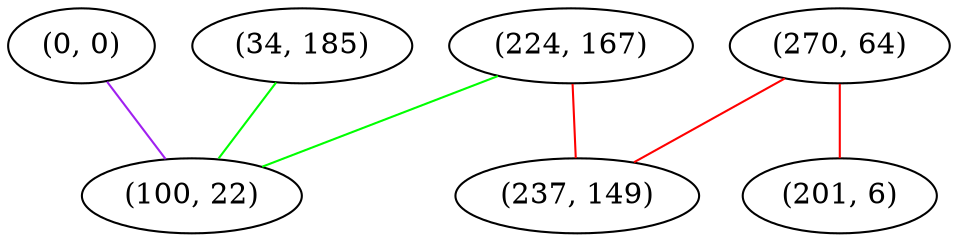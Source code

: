graph "" {
"(0, 0)";
"(224, 167)";
"(270, 64)";
"(34, 185)";
"(201, 6)";
"(237, 149)";
"(100, 22)";
"(0, 0)" -- "(100, 22)"  [color=purple, key=0, weight=4];
"(224, 167)" -- "(100, 22)"  [color=green, key=0, weight=2];
"(224, 167)" -- "(237, 149)"  [color=red, key=0, weight=1];
"(270, 64)" -- "(201, 6)"  [color=red, key=0, weight=1];
"(270, 64)" -- "(237, 149)"  [color=red, key=0, weight=1];
"(34, 185)" -- "(100, 22)"  [color=green, key=0, weight=2];
}
